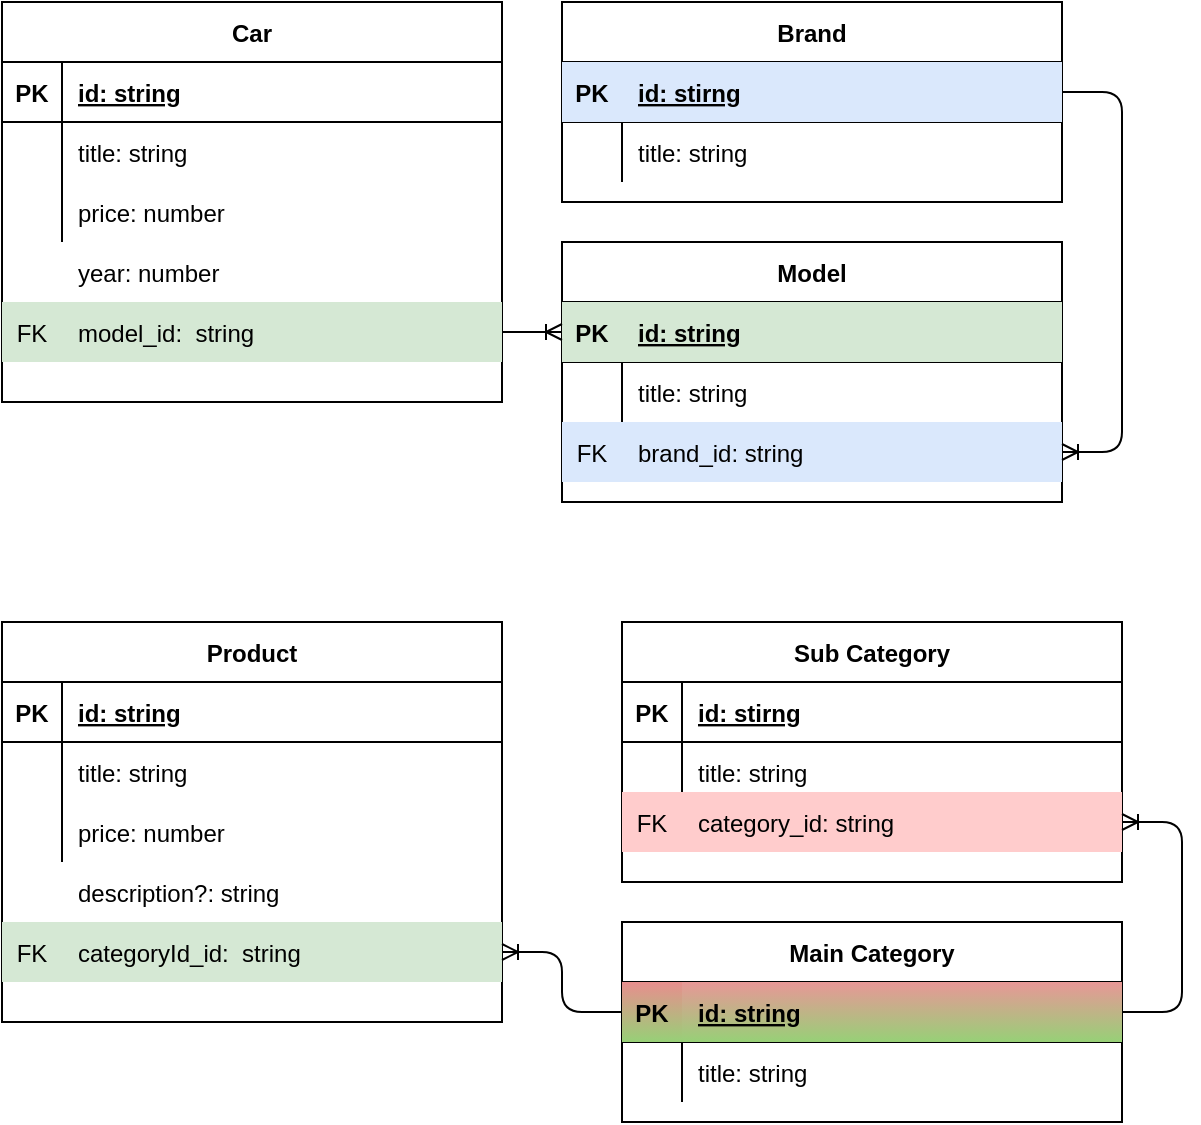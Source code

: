 <mxfile version="15.2.7" type="device"><diagram id="R2lEEEUBdFMjLlhIrx00" name="Page-1"><mxGraphModel dx="981" dy="567" grid="1" gridSize="10" guides="1" tooltips="1" connect="1" arrows="1" fold="1" page="1" pageScale="1" pageWidth="850" pageHeight="1100" math="0" shadow="0" extFonts="Permanent Marker^https://fonts.googleapis.com/css?family=Permanent+Marker"><root><mxCell id="0"/><mxCell id="1" parent="0"/><mxCell id="C-vyLk0tnHw3VtMMgP7b-2" value="Model" style="shape=table;startSize=30;container=1;collapsible=1;childLayout=tableLayout;fixedRows=1;rowLines=0;fontStyle=1;align=center;resizeLast=1;" parent="1" vertex="1"><mxGeometry x="360" y="220" width="250" height="130" as="geometry"/></mxCell><mxCell id="C-vyLk0tnHw3VtMMgP7b-3" value="" style="shape=partialRectangle;collapsible=0;dropTarget=0;pointerEvents=0;fillColor=none;points=[[0,0.5],[1,0.5]];portConstraint=eastwest;top=0;left=0;right=0;bottom=1;" parent="C-vyLk0tnHw3VtMMgP7b-2" vertex="1"><mxGeometry y="30" width="250" height="30" as="geometry"/></mxCell><mxCell id="C-vyLk0tnHw3VtMMgP7b-4" value="PK" style="shape=partialRectangle;overflow=hidden;connectable=0;fillColor=#d5e8d4;top=0;left=0;bottom=0;right=0;fontStyle=1;strokeColor=#82b366;" parent="C-vyLk0tnHw3VtMMgP7b-3" vertex="1"><mxGeometry width="30" height="30" as="geometry"/></mxCell><mxCell id="C-vyLk0tnHw3VtMMgP7b-5" value="id: string" style="shape=partialRectangle;overflow=hidden;connectable=0;fillColor=#d5e8d4;top=0;left=0;bottom=0;right=0;align=left;spacingLeft=6;fontStyle=5;strokeColor=#82b366;" parent="C-vyLk0tnHw3VtMMgP7b-3" vertex="1"><mxGeometry x="30" width="220" height="30" as="geometry"/></mxCell><mxCell id="C-vyLk0tnHw3VtMMgP7b-6" value="" style="shape=partialRectangle;collapsible=0;dropTarget=0;pointerEvents=0;fillColor=none;points=[[0,0.5],[1,0.5]];portConstraint=eastwest;top=0;left=0;right=0;bottom=0;" parent="C-vyLk0tnHw3VtMMgP7b-2" vertex="1"><mxGeometry y="60" width="250" height="30" as="geometry"/></mxCell><mxCell id="C-vyLk0tnHw3VtMMgP7b-7" value="" style="shape=partialRectangle;overflow=hidden;connectable=0;fillColor=none;top=0;left=0;bottom=0;right=0;" parent="C-vyLk0tnHw3VtMMgP7b-6" vertex="1"><mxGeometry width="30" height="30" as="geometry"/></mxCell><mxCell id="C-vyLk0tnHw3VtMMgP7b-8" value="title: string" style="shape=partialRectangle;overflow=hidden;connectable=0;fillColor=none;top=0;left=0;bottom=0;right=0;align=left;spacingLeft=6;" parent="C-vyLk0tnHw3VtMMgP7b-6" vertex="1"><mxGeometry x="30" width="220" height="30" as="geometry"/></mxCell><mxCell id="C-vyLk0tnHw3VtMMgP7b-9" value="" style="shape=partialRectangle;collapsible=0;dropTarget=0;pointerEvents=0;fillColor=none;points=[[0,0.5],[1,0.5]];portConstraint=eastwest;top=0;left=0;right=0;bottom=0;" parent="C-vyLk0tnHw3VtMMgP7b-2" vertex="1"><mxGeometry y="90" width="250" height="30" as="geometry"/></mxCell><mxCell id="C-vyLk0tnHw3VtMMgP7b-10" value="FK" style="shape=partialRectangle;overflow=hidden;connectable=0;fillColor=#dae8fc;top=0;left=0;bottom=0;right=0;strokeColor=#6c8ebf;" parent="C-vyLk0tnHw3VtMMgP7b-9" vertex="1"><mxGeometry width="30" height="30" as="geometry"/></mxCell><mxCell id="C-vyLk0tnHw3VtMMgP7b-11" value="brand_id: string" style="shape=partialRectangle;overflow=hidden;connectable=0;fillColor=#dae8fc;top=0;left=0;bottom=0;right=0;align=left;spacingLeft=6;strokeColor=#6c8ebf;" parent="C-vyLk0tnHw3VtMMgP7b-9" vertex="1"><mxGeometry x="30" width="220" height="30" as="geometry"/></mxCell><mxCell id="C-vyLk0tnHw3VtMMgP7b-13" value="Car" style="shape=table;startSize=30;container=1;collapsible=1;childLayout=tableLayout;fixedRows=1;rowLines=0;fontStyle=1;align=center;resizeLast=1;" parent="1" vertex="1"><mxGeometry x="80" y="100" width="250" height="200" as="geometry"/></mxCell><mxCell id="C-vyLk0tnHw3VtMMgP7b-14" value="" style="shape=partialRectangle;collapsible=0;dropTarget=0;pointerEvents=0;fillColor=none;points=[[0,0.5],[1,0.5]];portConstraint=eastwest;top=0;left=0;right=0;bottom=1;" parent="C-vyLk0tnHw3VtMMgP7b-13" vertex="1"><mxGeometry y="30" width="250" height="30" as="geometry"/></mxCell><mxCell id="C-vyLk0tnHw3VtMMgP7b-15" value="PK" style="shape=partialRectangle;overflow=hidden;connectable=0;fillColor=none;top=0;left=0;bottom=0;right=0;fontStyle=1;" parent="C-vyLk0tnHw3VtMMgP7b-14" vertex="1"><mxGeometry width="30" height="30" as="geometry"/></mxCell><mxCell id="C-vyLk0tnHw3VtMMgP7b-16" value="id: string" style="shape=partialRectangle;overflow=hidden;connectable=0;fillColor=none;top=0;left=0;bottom=0;right=0;align=left;spacingLeft=6;fontStyle=5;" parent="C-vyLk0tnHw3VtMMgP7b-14" vertex="1"><mxGeometry x="30" width="220" height="30" as="geometry"/></mxCell><mxCell id="C-vyLk0tnHw3VtMMgP7b-17" value="" style="shape=partialRectangle;collapsible=0;dropTarget=0;pointerEvents=0;fillColor=none;points=[[0,0.5],[1,0.5]];portConstraint=eastwest;top=0;left=0;right=0;bottom=0;" parent="C-vyLk0tnHw3VtMMgP7b-13" vertex="1"><mxGeometry y="60" width="250" height="30" as="geometry"/></mxCell><mxCell id="C-vyLk0tnHw3VtMMgP7b-18" value="" style="shape=partialRectangle;overflow=hidden;connectable=0;fillColor=none;top=0;left=0;bottom=0;right=0;" parent="C-vyLk0tnHw3VtMMgP7b-17" vertex="1"><mxGeometry width="30" height="30" as="geometry"/></mxCell><mxCell id="C-vyLk0tnHw3VtMMgP7b-19" value="title: string" style="shape=partialRectangle;overflow=hidden;connectable=0;fillColor=none;top=0;left=0;bottom=0;right=0;align=left;spacingLeft=6;" parent="C-vyLk0tnHw3VtMMgP7b-17" vertex="1"><mxGeometry x="30" width="220" height="30" as="geometry"/></mxCell><mxCell id="C-vyLk0tnHw3VtMMgP7b-20" value="" style="shape=partialRectangle;collapsible=0;dropTarget=0;pointerEvents=0;fillColor=none;points=[[0,0.5],[1,0.5]];portConstraint=eastwest;top=0;left=0;right=0;bottom=0;" parent="C-vyLk0tnHw3VtMMgP7b-13" vertex="1"><mxGeometry y="90" width="250" height="30" as="geometry"/></mxCell><mxCell id="C-vyLk0tnHw3VtMMgP7b-21" value="" style="shape=partialRectangle;overflow=hidden;connectable=0;fillColor=none;top=0;left=0;bottom=0;right=0;" parent="C-vyLk0tnHw3VtMMgP7b-20" vertex="1"><mxGeometry width="30" height="30" as="geometry"/></mxCell><mxCell id="C-vyLk0tnHw3VtMMgP7b-22" value="price: number" style="shape=partialRectangle;overflow=hidden;connectable=0;fillColor=none;top=0;left=0;bottom=0;right=0;align=left;spacingLeft=6;" parent="C-vyLk0tnHw3VtMMgP7b-20" vertex="1"><mxGeometry x="30" width="220" height="30" as="geometry"/></mxCell><mxCell id="C-vyLk0tnHw3VtMMgP7b-23" value="Brand" style="shape=table;startSize=30;container=1;collapsible=1;childLayout=tableLayout;fixedRows=1;rowLines=0;fontStyle=1;align=center;resizeLast=1;" parent="1" vertex="1"><mxGeometry x="360" y="100" width="250" height="100" as="geometry"/></mxCell><mxCell id="C-vyLk0tnHw3VtMMgP7b-24" value="" style="shape=partialRectangle;collapsible=0;dropTarget=0;pointerEvents=0;fillColor=none;points=[[0,0.5],[1,0.5]];portConstraint=eastwest;top=0;left=0;right=0;bottom=1;" parent="C-vyLk0tnHw3VtMMgP7b-23" vertex="1"><mxGeometry y="30" width="250" height="30" as="geometry"/></mxCell><mxCell id="C-vyLk0tnHw3VtMMgP7b-25" value="PK" style="shape=partialRectangle;overflow=hidden;connectable=0;fillColor=#dae8fc;top=0;left=0;bottom=0;right=0;fontStyle=1;strokeColor=#6c8ebf;" parent="C-vyLk0tnHw3VtMMgP7b-24" vertex="1"><mxGeometry width="30" height="30" as="geometry"/></mxCell><mxCell id="C-vyLk0tnHw3VtMMgP7b-26" value="id: stirng" style="shape=partialRectangle;overflow=hidden;connectable=0;fillColor=#dae8fc;top=0;left=0;bottom=0;right=0;align=left;spacingLeft=6;fontStyle=5;strokeColor=#6c8ebf;" parent="C-vyLk0tnHw3VtMMgP7b-24" vertex="1"><mxGeometry x="30" width="220" height="30" as="geometry"/></mxCell><mxCell id="C-vyLk0tnHw3VtMMgP7b-27" value="" style="shape=partialRectangle;collapsible=0;dropTarget=0;pointerEvents=0;fillColor=none;points=[[0,0.5],[1,0.5]];portConstraint=eastwest;top=0;left=0;right=0;bottom=0;" parent="C-vyLk0tnHw3VtMMgP7b-23" vertex="1"><mxGeometry y="60" width="250" height="30" as="geometry"/></mxCell><mxCell id="C-vyLk0tnHw3VtMMgP7b-28" value="" style="shape=partialRectangle;overflow=hidden;connectable=0;fillColor=none;top=0;left=0;bottom=0;right=0;" parent="C-vyLk0tnHw3VtMMgP7b-27" vertex="1"><mxGeometry width="30" height="30" as="geometry"/></mxCell><mxCell id="C-vyLk0tnHw3VtMMgP7b-29" value="title: string" style="shape=partialRectangle;overflow=hidden;connectable=0;fillColor=none;top=0;left=0;bottom=0;right=0;align=left;spacingLeft=6;" parent="C-vyLk0tnHw3VtMMgP7b-27" vertex="1"><mxGeometry x="30" width="220" height="30" as="geometry"/></mxCell><mxCell id="URuuOoNage1iiL-rBo7a-1" value="" style="shape=partialRectangle;collapsible=0;dropTarget=0;pointerEvents=0;fillColor=none;points=[[0,0.5],[1,0.5]];portConstraint=eastwest;top=0;left=0;right=0;bottom=0;" vertex="1" parent="1"><mxGeometry x="80" y="220" width="250" height="30" as="geometry"/></mxCell><mxCell id="URuuOoNage1iiL-rBo7a-2" value="" style="shape=partialRectangle;overflow=hidden;connectable=0;fillColor=none;top=0;left=0;bottom=0;right=0;" vertex="1" parent="URuuOoNage1iiL-rBo7a-1"><mxGeometry width="30" height="30" as="geometry"/></mxCell><mxCell id="URuuOoNage1iiL-rBo7a-3" value="year: number" style="shape=partialRectangle;overflow=hidden;connectable=0;fillColor=none;top=0;left=0;bottom=0;right=0;align=left;spacingLeft=6;" vertex="1" parent="URuuOoNage1iiL-rBo7a-1"><mxGeometry x="30" width="220" height="30" as="geometry"/></mxCell><mxCell id="URuuOoNage1iiL-rBo7a-7" value="" style="shape=partialRectangle;collapsible=0;dropTarget=0;pointerEvents=0;fillColor=none;points=[[0,0.5],[1,0.5]];portConstraint=eastwest;top=0;left=0;right=0;bottom=0;" vertex="1" parent="1"><mxGeometry x="80" y="250" width="250" height="30" as="geometry"/></mxCell><mxCell id="URuuOoNage1iiL-rBo7a-8" value="FK" style="shape=partialRectangle;overflow=hidden;connectable=0;fillColor=#d5e8d4;top=0;left=0;bottom=0;right=0;strokeColor=#82b366;" vertex="1" parent="URuuOoNage1iiL-rBo7a-7"><mxGeometry width="30" height="30" as="geometry"/></mxCell><mxCell id="URuuOoNage1iiL-rBo7a-9" value="model_id:  string" style="shape=partialRectangle;overflow=hidden;connectable=0;fillColor=#d5e8d4;top=0;left=0;bottom=0;right=0;align=left;spacingLeft=6;strokeColor=#82b366;" vertex="1" parent="URuuOoNage1iiL-rBo7a-7"><mxGeometry x="30" width="220" height="30" as="geometry"/></mxCell><mxCell id="URuuOoNage1iiL-rBo7a-11" value="" style="edgeStyle=entityRelationEdgeStyle;fontSize=12;html=1;endArrow=ERoneToMany;" edge="1" parent="1" source="URuuOoNage1iiL-rBo7a-7" target="C-vyLk0tnHw3VtMMgP7b-3"><mxGeometry width="100" height="100" relative="1" as="geometry"><mxPoint x="230" y="460" as="sourcePoint"/><mxPoint x="330" y="360" as="targetPoint"/></mxGeometry></mxCell><mxCell id="URuuOoNage1iiL-rBo7a-47" value="Main Category" style="shape=table;startSize=30;container=1;collapsible=1;childLayout=tableLayout;fixedRows=1;rowLines=0;fontStyle=1;align=center;resizeLast=1;fillColor=none;" vertex="1" parent="1"><mxGeometry x="390" y="560" width="250" height="100" as="geometry"/></mxCell><mxCell id="URuuOoNage1iiL-rBo7a-48" value="" style="shape=partialRectangle;collapsible=0;dropTarget=0;pointerEvents=0;fillColor=none;points=[[0,0.5],[1,0.5]];portConstraint=eastwest;top=0;left=0;right=0;bottom=1;" vertex="1" parent="URuuOoNage1iiL-rBo7a-47"><mxGeometry y="30" width="250" height="30" as="geometry"/></mxCell><mxCell id="URuuOoNage1iiL-rBo7a-49" value="PK" style="shape=partialRectangle;overflow=hidden;connectable=0;fillColor=#E88E8E;top=0;left=0;bottom=0;right=0;fontStyle=1;strokeColor=#82b366;gradientColor=#97d077;" vertex="1" parent="URuuOoNage1iiL-rBo7a-48"><mxGeometry width="30" height="30" as="geometry"/></mxCell><mxCell id="URuuOoNage1iiL-rBo7a-50" value="id: string" style="shape=partialRectangle;overflow=hidden;connectable=0;fillColor=#E89797;top=0;left=0;bottom=0;right=0;align=left;spacingLeft=6;fontStyle=5;strokeColor=#82b366;gradientColor=#97d077;" vertex="1" parent="URuuOoNage1iiL-rBo7a-48"><mxGeometry x="30" width="220" height="30" as="geometry"/></mxCell><mxCell id="URuuOoNage1iiL-rBo7a-51" value="" style="shape=partialRectangle;collapsible=0;dropTarget=0;pointerEvents=0;fillColor=none;points=[[0,0.5],[1,0.5]];portConstraint=eastwest;top=0;left=0;right=0;bottom=0;" vertex="1" parent="URuuOoNage1iiL-rBo7a-47"><mxGeometry y="60" width="250" height="30" as="geometry"/></mxCell><mxCell id="URuuOoNage1iiL-rBo7a-52" value="" style="shape=partialRectangle;overflow=hidden;connectable=0;fillColor=none;top=0;left=0;bottom=0;right=0;" vertex="1" parent="URuuOoNage1iiL-rBo7a-51"><mxGeometry width="30" height="30" as="geometry"/></mxCell><mxCell id="URuuOoNage1iiL-rBo7a-53" value="title: string" style="shape=partialRectangle;overflow=hidden;connectable=0;fillColor=none;top=0;left=0;bottom=0;right=0;align=left;spacingLeft=6;" vertex="1" parent="URuuOoNage1iiL-rBo7a-51"><mxGeometry x="30" width="220" height="30" as="geometry"/></mxCell><mxCell id="URuuOoNage1iiL-rBo7a-57" value="Product" style="shape=table;startSize=30;container=1;collapsible=1;childLayout=tableLayout;fixedRows=1;rowLines=0;fontStyle=1;align=center;resizeLast=1;" vertex="1" parent="1"><mxGeometry x="80" y="410" width="250" height="200" as="geometry"/></mxCell><mxCell id="URuuOoNage1iiL-rBo7a-58" value="" style="shape=partialRectangle;collapsible=0;dropTarget=0;pointerEvents=0;fillColor=none;points=[[0,0.5],[1,0.5]];portConstraint=eastwest;top=0;left=0;right=0;bottom=1;" vertex="1" parent="URuuOoNage1iiL-rBo7a-57"><mxGeometry y="30" width="250" height="30" as="geometry"/></mxCell><mxCell id="URuuOoNage1iiL-rBo7a-59" value="PK" style="shape=partialRectangle;overflow=hidden;connectable=0;fillColor=none;top=0;left=0;bottom=0;right=0;fontStyle=1;" vertex="1" parent="URuuOoNage1iiL-rBo7a-58"><mxGeometry width="30" height="30" as="geometry"/></mxCell><mxCell id="URuuOoNage1iiL-rBo7a-60" value="id: string" style="shape=partialRectangle;overflow=hidden;connectable=0;fillColor=none;top=0;left=0;bottom=0;right=0;align=left;spacingLeft=6;fontStyle=5;" vertex="1" parent="URuuOoNage1iiL-rBo7a-58"><mxGeometry x="30" width="220" height="30" as="geometry"/></mxCell><mxCell id="URuuOoNage1iiL-rBo7a-61" value="" style="shape=partialRectangle;collapsible=0;dropTarget=0;pointerEvents=0;fillColor=none;points=[[0,0.5],[1,0.5]];portConstraint=eastwest;top=0;left=0;right=0;bottom=0;" vertex="1" parent="URuuOoNage1iiL-rBo7a-57"><mxGeometry y="60" width="250" height="30" as="geometry"/></mxCell><mxCell id="URuuOoNage1iiL-rBo7a-62" value="" style="shape=partialRectangle;overflow=hidden;connectable=0;fillColor=none;top=0;left=0;bottom=0;right=0;" vertex="1" parent="URuuOoNage1iiL-rBo7a-61"><mxGeometry width="30" height="30" as="geometry"/></mxCell><mxCell id="URuuOoNage1iiL-rBo7a-63" value="title: string" style="shape=partialRectangle;overflow=hidden;connectable=0;fillColor=none;top=0;left=0;bottom=0;right=0;align=left;spacingLeft=6;" vertex="1" parent="URuuOoNage1iiL-rBo7a-61"><mxGeometry x="30" width="220" height="30" as="geometry"/></mxCell><mxCell id="URuuOoNage1iiL-rBo7a-64" value="" style="shape=partialRectangle;collapsible=0;dropTarget=0;pointerEvents=0;fillColor=none;points=[[0,0.5],[1,0.5]];portConstraint=eastwest;top=0;left=0;right=0;bottom=0;" vertex="1" parent="URuuOoNage1iiL-rBo7a-57"><mxGeometry y="90" width="250" height="30" as="geometry"/></mxCell><mxCell id="URuuOoNage1iiL-rBo7a-65" value="" style="shape=partialRectangle;overflow=hidden;connectable=0;fillColor=none;top=0;left=0;bottom=0;right=0;" vertex="1" parent="URuuOoNage1iiL-rBo7a-64"><mxGeometry width="30" height="30" as="geometry"/></mxCell><mxCell id="URuuOoNage1iiL-rBo7a-66" value="price: number" style="shape=partialRectangle;overflow=hidden;connectable=0;fillColor=none;top=0;left=0;bottom=0;right=0;align=left;spacingLeft=6;" vertex="1" parent="URuuOoNage1iiL-rBo7a-64"><mxGeometry x="30" width="220" height="30" as="geometry"/></mxCell><mxCell id="URuuOoNage1iiL-rBo7a-67" value="Sub Category" style="shape=table;startSize=30;container=1;collapsible=1;childLayout=tableLayout;fixedRows=1;rowLines=0;fontStyle=1;align=center;resizeLast=1;" vertex="1" parent="1"><mxGeometry x="390" y="410" width="250" height="130" as="geometry"/></mxCell><mxCell id="URuuOoNage1iiL-rBo7a-68" value="" style="shape=partialRectangle;collapsible=0;dropTarget=0;pointerEvents=0;fillColor=none;points=[[0,0.5],[1,0.5]];portConstraint=eastwest;top=0;left=0;right=0;bottom=1;" vertex="1" parent="URuuOoNage1iiL-rBo7a-67"><mxGeometry y="30" width="250" height="30" as="geometry"/></mxCell><mxCell id="URuuOoNage1iiL-rBo7a-69" value="PK" style="shape=partialRectangle;overflow=hidden;connectable=0;fillColor=none;top=0;left=0;bottom=0;right=0;fontStyle=1;" vertex="1" parent="URuuOoNage1iiL-rBo7a-68"><mxGeometry width="30" height="30" as="geometry"/></mxCell><mxCell id="URuuOoNage1iiL-rBo7a-70" value="id: stirng" style="shape=partialRectangle;overflow=hidden;connectable=0;fillColor=none;top=0;left=0;bottom=0;right=0;align=left;spacingLeft=6;fontStyle=5;" vertex="1" parent="URuuOoNage1iiL-rBo7a-68"><mxGeometry x="30" width="220" height="30" as="geometry"/></mxCell><mxCell id="URuuOoNage1iiL-rBo7a-71" value="" style="shape=partialRectangle;collapsible=0;dropTarget=0;pointerEvents=0;fillColor=none;points=[[0,0.5],[1,0.5]];portConstraint=eastwest;top=0;left=0;right=0;bottom=0;" vertex="1" parent="URuuOoNage1iiL-rBo7a-67"><mxGeometry y="60" width="250" height="30" as="geometry"/></mxCell><mxCell id="URuuOoNage1iiL-rBo7a-72" value="" style="shape=partialRectangle;overflow=hidden;connectable=0;fillColor=none;top=0;left=0;bottom=0;right=0;" vertex="1" parent="URuuOoNage1iiL-rBo7a-71"><mxGeometry width="30" height="30" as="geometry"/></mxCell><mxCell id="URuuOoNage1iiL-rBo7a-73" value="title: string" style="shape=partialRectangle;overflow=hidden;connectable=0;fillColor=none;top=0;left=0;bottom=0;right=0;align=left;spacingLeft=6;" vertex="1" parent="URuuOoNage1iiL-rBo7a-71"><mxGeometry x="30" width="220" height="30" as="geometry"/></mxCell><mxCell id="URuuOoNage1iiL-rBo7a-74" value="" style="shape=partialRectangle;collapsible=0;dropTarget=0;pointerEvents=0;fillColor=none;points=[[0,0.5],[1,0.5]];portConstraint=eastwest;top=0;left=0;right=0;bottom=0;" vertex="1" parent="1"><mxGeometry x="80" y="530" width="250" height="30" as="geometry"/></mxCell><mxCell id="URuuOoNage1iiL-rBo7a-75" value="" style="shape=partialRectangle;overflow=hidden;connectable=0;fillColor=none;top=0;left=0;bottom=0;right=0;" vertex="1" parent="URuuOoNage1iiL-rBo7a-74"><mxGeometry width="30" height="30" as="geometry"/></mxCell><mxCell id="URuuOoNage1iiL-rBo7a-76" value="description?: string" style="shape=partialRectangle;overflow=hidden;connectable=0;fillColor=none;top=0;left=0;bottom=0;right=0;align=left;spacingLeft=6;" vertex="1" parent="URuuOoNage1iiL-rBo7a-74"><mxGeometry x="30" width="220" height="30" as="geometry"/></mxCell><mxCell id="URuuOoNage1iiL-rBo7a-77" value="" style="shape=partialRectangle;collapsible=0;dropTarget=0;pointerEvents=0;fillColor=none;points=[[0,0.5],[1,0.5]];portConstraint=eastwest;top=0;left=0;right=0;bottom=0;" vertex="1" parent="1"><mxGeometry x="80" y="560" width="250" height="30" as="geometry"/></mxCell><mxCell id="URuuOoNage1iiL-rBo7a-78" value="FK" style="shape=partialRectangle;overflow=hidden;connectable=0;fillColor=#d5e8d4;top=0;left=0;bottom=0;right=0;strokeColor=#82b366;" vertex="1" parent="URuuOoNage1iiL-rBo7a-77"><mxGeometry width="30" height="30" as="geometry"/></mxCell><mxCell id="URuuOoNage1iiL-rBo7a-79" value="categoryId_id:  string" style="shape=partialRectangle;overflow=hidden;connectable=0;fillColor=#d5e8d4;top=0;left=0;bottom=0;right=0;align=left;spacingLeft=6;strokeColor=#82b366;" vertex="1" parent="URuuOoNage1iiL-rBo7a-77"><mxGeometry x="30" width="220" height="30" as="geometry"/></mxCell><mxCell id="URuuOoNage1iiL-rBo7a-81" value="" style="edgeStyle=entityRelationEdgeStyle;fontSize=12;html=1;endArrow=ERoneToMany;" edge="1" parent="1" source="URuuOoNage1iiL-rBo7a-48" target="URuuOoNage1iiL-rBo7a-77"><mxGeometry width="100" height="100" relative="1" as="geometry"><mxPoint x="230" y="770" as="sourcePoint"/><mxPoint x="350" y="690" as="targetPoint"/></mxGeometry></mxCell><mxCell id="URuuOoNage1iiL-rBo7a-82" value="" style="shape=partialRectangle;collapsible=0;dropTarget=0;pointerEvents=0;fillColor=none;points=[[0,0.5],[1,0.5]];portConstraint=eastwest;top=0;left=0;right=0;bottom=0;" vertex="1" parent="1"><mxGeometry x="390" y="495" width="250" height="30" as="geometry"/></mxCell><mxCell id="URuuOoNage1iiL-rBo7a-83" value="FK" style="shape=partialRectangle;overflow=hidden;connectable=0;fillColor=#ffcccc;top=0;left=0;bottom=0;right=0;strokeColor=#36393d;" vertex="1" parent="URuuOoNage1iiL-rBo7a-82"><mxGeometry width="30" height="30" as="geometry"/></mxCell><mxCell id="URuuOoNage1iiL-rBo7a-84" value="category_id: string" style="shape=partialRectangle;overflow=hidden;connectable=0;fillColor=#ffcccc;top=0;left=0;bottom=0;right=0;align=left;spacingLeft=6;strokeColor=#36393d;" vertex="1" parent="URuuOoNage1iiL-rBo7a-82"><mxGeometry x="30" width="220" height="30" as="geometry"/></mxCell><mxCell id="URuuOoNage1iiL-rBo7a-85" value="" style="edgeStyle=entityRelationEdgeStyle;fontSize=12;html=1;endArrow=ERoneToMany;" edge="1" parent="1" source="URuuOoNage1iiL-rBo7a-48" target="URuuOoNage1iiL-rBo7a-82"><mxGeometry width="100" height="100" relative="1" as="geometry"><mxPoint x="720" y="540" as="sourcePoint"/><mxPoint x="820" y="440" as="targetPoint"/></mxGeometry></mxCell><mxCell id="URuuOoNage1iiL-rBo7a-86" value="" style="edgeStyle=entityRelationEdgeStyle;fontSize=12;html=1;endArrow=ERoneToMany;" edge="1" parent="1" source="C-vyLk0tnHw3VtMMgP7b-24" target="C-vyLk0tnHw3VtMMgP7b-9"><mxGeometry width="100" height="100" relative="1" as="geometry"><mxPoint x="650" y="615" as="sourcePoint"/><mxPoint x="650" y="520" as="targetPoint"/></mxGeometry></mxCell></root></mxGraphModel></diagram></mxfile>